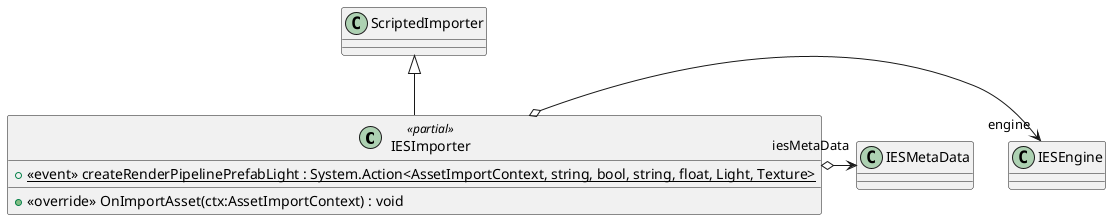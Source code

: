 @startuml
class IESImporter <<partial>> {
    + {static}  <<event>> createRenderPipelinePrefabLight : System.Action<AssetImportContext, string, bool, string, float, Light, Texture> 
    + <<override>> OnImportAsset(ctx:AssetImportContext) : void
}
ScriptedImporter <|-- IESImporter
IESImporter o-> "engine" IESEngine
IESImporter o-> "iesMetaData" IESMetaData
@enduml
